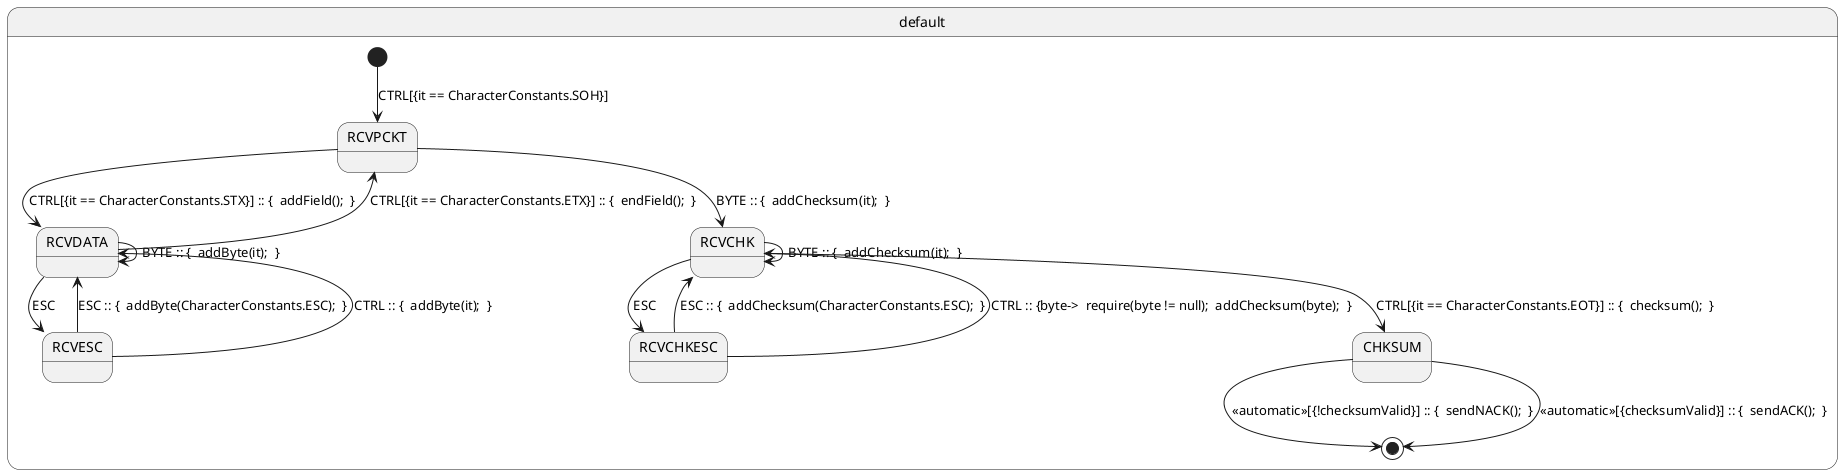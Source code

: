 @startuml
state default {
[*] --> RCVPCKT : CTRL[{it == CharacterConstants.SOH}]
RCVPCKT --> RCVDATA : CTRL[{it == CharacterConstants.STX}] :: {  addField();  }
RCVPCKT --> RCVCHK : BYTE :: {  addChecksum(it);  }
RCVDATA --> RCVDATA : BYTE :: {  addByte(it);  }
RCVDATA --> RCVPCKT : CTRL[{it == CharacterConstants.ETX}] :: {  endField();  }
RCVDATA --> RCVESC : ESC
RCVESC --> RCVDATA : ESC :: {  addByte(CharacterConstants.ESC);  }
RCVESC --> RCVDATA : CTRL :: {  addByte(it);  }
RCVCHK --> RCVCHK : BYTE :: {  addChecksum(it);  }
RCVCHK --> RCVCHKESC : ESC
RCVCHK --> CHKSUM : CTRL[{it == CharacterConstants.EOT}] :: {  checksum();  }
CHKSUM --> [*] : <<automatic>>[{!checksumValid}] :: {  sendNACK();  }
CHKSUM --> [*] : <<automatic>>[{checksumValid}] :: {  sendACK();  }
RCVCHKESC --> RCVCHK : ESC :: {  addChecksum(CharacterConstants.ESC);  }
RCVCHKESC --> RCVCHK : CTRL :: {byte->  require(byte != null);  addChecksum(byte);  }
}
@enduml

